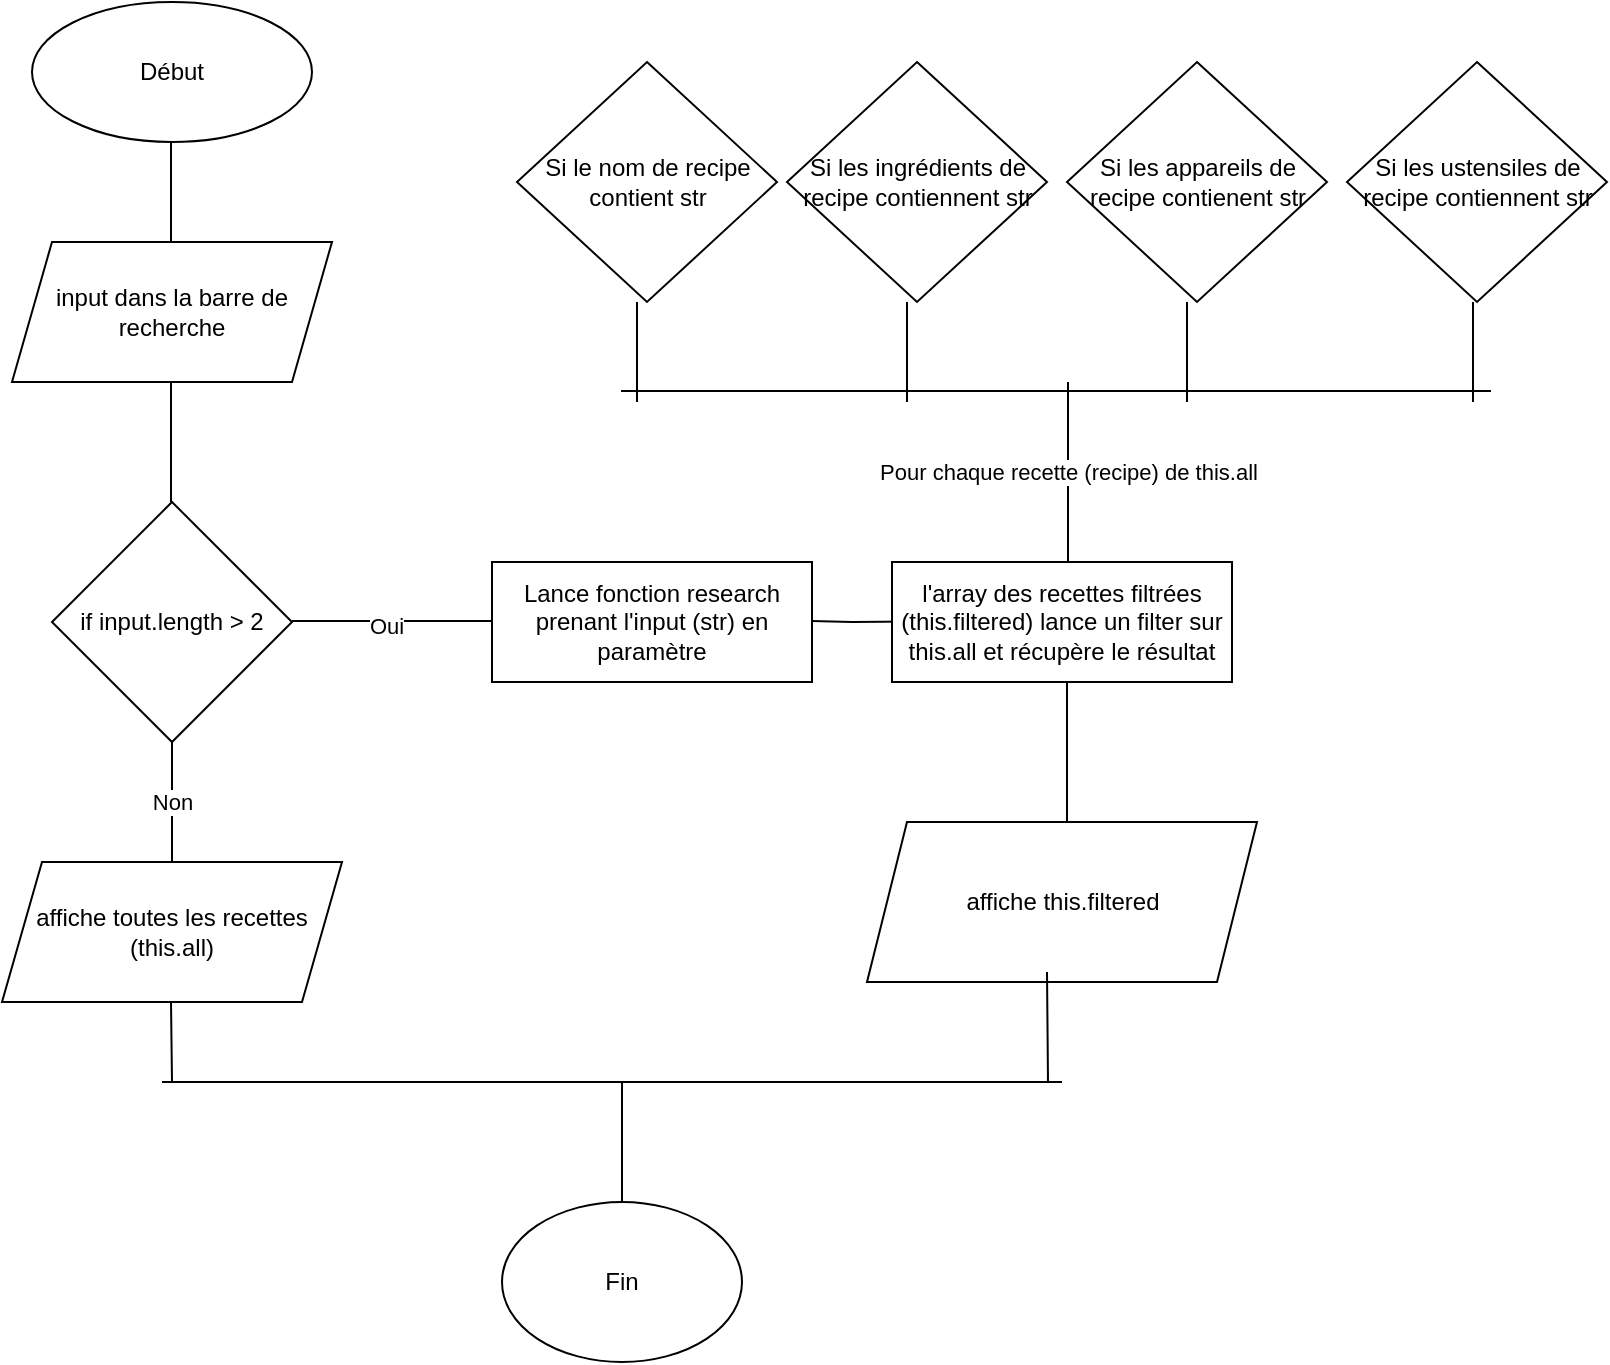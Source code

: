<mxfile version="16.4.7" type="github">
  <diagram id="WzhhUZ2ldLd0t3_lIDOG" name="Page-1">
    <mxGraphModel dx="1186" dy="645" grid="1" gridSize="10" guides="1" tooltips="1" connect="1" arrows="1" fold="1" page="1" pageScale="1" pageWidth="827" pageHeight="1169" math="0" shadow="0">
      <root>
        <mxCell id="0" />
        <mxCell id="1" parent="0" />
        <mxCell id="9q4uTbkTHFQQ69QGdo6K-1" value="Début" style="ellipse;whiteSpace=wrap;html=1;" vertex="1" parent="1">
          <mxGeometry x="25" y="80" width="140" height="70" as="geometry" />
        </mxCell>
        <mxCell id="9q4uTbkTHFQQ69QGdo6K-2" value="" style="endArrow=none;html=1;rounded=0;" edge="1" parent="1">
          <mxGeometry width="50" height="50" relative="1" as="geometry">
            <mxPoint x="94.5" y="200" as="sourcePoint" />
            <mxPoint x="94.5" y="150" as="targetPoint" />
          </mxGeometry>
        </mxCell>
        <mxCell id="9q4uTbkTHFQQ69QGdo6K-3" value="input dans la barre de recherche" style="shape=parallelogram;perimeter=parallelogramPerimeter;whiteSpace=wrap;html=1;fixedSize=1;" vertex="1" parent="1">
          <mxGeometry x="15" y="200" width="160" height="70" as="geometry" />
        </mxCell>
        <mxCell id="9q4uTbkTHFQQ69QGdo6K-4" value="" style="endArrow=none;html=1;rounded=0;" edge="1" parent="1">
          <mxGeometry width="50" height="50" relative="1" as="geometry">
            <mxPoint x="94.5" y="330" as="sourcePoint" />
            <mxPoint x="94.5" y="270" as="targetPoint" />
          </mxGeometry>
        </mxCell>
        <mxCell id="9q4uTbkTHFQQ69QGdo6K-5" value="if input.length &amp;gt; 2" style="rhombus;whiteSpace=wrap;html=1;" vertex="1" parent="1">
          <mxGeometry x="35" y="330" width="120" height="120" as="geometry" />
        </mxCell>
        <mxCell id="9q4uTbkTHFQQ69QGdo6K-6" value="Non" style="endArrow=none;html=1;rounded=0;" edge="1" parent="1">
          <mxGeometry width="50" height="50" relative="1" as="geometry">
            <mxPoint x="95" y="510" as="sourcePoint" />
            <mxPoint x="95" y="450" as="targetPoint" />
          </mxGeometry>
        </mxCell>
        <mxCell id="9q4uTbkTHFQQ69QGdo6K-7" value="affiche toutes les recettes (this.all)" style="shape=parallelogram;perimeter=parallelogramPerimeter;whiteSpace=wrap;html=1;fixedSize=1;" vertex="1" parent="1">
          <mxGeometry x="10" y="510" width="170" height="70" as="geometry" />
        </mxCell>
        <mxCell id="9q4uTbkTHFQQ69QGdo6K-8" value="" style="endArrow=none;html=1;rounded=0;" edge="1" parent="1">
          <mxGeometry width="50" height="50" relative="1" as="geometry">
            <mxPoint x="155" y="389.5" as="sourcePoint" />
            <mxPoint x="255" y="389.5" as="targetPoint" />
          </mxGeometry>
        </mxCell>
        <mxCell id="9q4uTbkTHFQQ69QGdo6K-9" value="Oui" style="edgeLabel;html=1;align=center;verticalAlign=middle;resizable=0;points=[];" vertex="1" connectable="0" parent="9q4uTbkTHFQQ69QGdo6K-8">
          <mxGeometry x="-0.06" y="-1" relative="1" as="geometry">
            <mxPoint y="1" as="offset" />
          </mxGeometry>
        </mxCell>
        <mxCell id="9q4uTbkTHFQQ69QGdo6K-10" value="Lance fonction research prenant l&#39;input (str) en paramètre" style="rounded=0;whiteSpace=wrap;html=1;" vertex="1" parent="1">
          <mxGeometry x="255" y="360" width="160" height="60" as="geometry" />
        </mxCell>
        <mxCell id="9q4uTbkTHFQQ69QGdo6K-11" value="" style="endArrow=none;html=1;rounded=0;" edge="1" parent="1">
          <mxGeometry width="50" height="50" relative="1" as="geometry">
            <mxPoint x="415" y="389.5" as="sourcePoint" />
            <mxPoint x="495" y="389.5" as="targetPoint" />
            <Array as="points">
              <mxPoint x="435" y="390" />
            </Array>
          </mxGeometry>
        </mxCell>
        <mxCell id="9q4uTbkTHFQQ69QGdo6K-12" value="l&#39;array des recettes filtrées (this.filtered) lance un filter sur this.all et récupère le résultat" style="rounded=0;whiteSpace=wrap;html=1;" vertex="1" parent="1">
          <mxGeometry x="455" y="360" width="170" height="60" as="geometry" />
        </mxCell>
        <mxCell id="9q4uTbkTHFQQ69QGdo6K-24" value="" style="endArrow=none;html=1;rounded=0;" edge="1" parent="1">
          <mxGeometry width="50" height="50" relative="1" as="geometry">
            <mxPoint x="319.5" y="274.5" as="sourcePoint" />
            <mxPoint x="754.5" y="274.5" as="targetPoint" />
          </mxGeometry>
        </mxCell>
        <mxCell id="9q4uTbkTHFQQ69QGdo6K-25" value="" style="endArrow=none;html=1;rounded=0;" edge="1" parent="1">
          <mxGeometry width="50" height="50" relative="1" as="geometry">
            <mxPoint x="327.5" y="280" as="sourcePoint" />
            <mxPoint x="327.5" y="230" as="targetPoint" />
          </mxGeometry>
        </mxCell>
        <mxCell id="9q4uTbkTHFQQ69QGdo6K-26" value="Si le nom de recipe contient str" style="rhombus;whiteSpace=wrap;html=1;" vertex="1" parent="1">
          <mxGeometry x="267.5" y="110" width="130" height="120" as="geometry" />
        </mxCell>
        <mxCell id="9q4uTbkTHFQQ69QGdo6K-27" value="" style="endArrow=none;html=1;rounded=0;" edge="1" parent="1">
          <mxGeometry width="50" height="50" relative="1" as="geometry">
            <mxPoint x="462.5" y="280" as="sourcePoint" />
            <mxPoint x="462.5" y="230" as="targetPoint" />
          </mxGeometry>
        </mxCell>
        <mxCell id="9q4uTbkTHFQQ69QGdo6K-28" value="Si les ingrédients de recipe contiennent str" style="rhombus;whiteSpace=wrap;html=1;" vertex="1" parent="1">
          <mxGeometry x="402.5" y="110" width="130" height="120" as="geometry" />
        </mxCell>
        <mxCell id="9q4uTbkTHFQQ69QGdo6K-29" value="" style="endArrow=none;html=1;rounded=0;" edge="1" parent="1">
          <mxGeometry width="50" height="50" relative="1" as="geometry">
            <mxPoint x="602.5" y="280" as="sourcePoint" />
            <mxPoint x="602.5" y="230" as="targetPoint" />
          </mxGeometry>
        </mxCell>
        <mxCell id="9q4uTbkTHFQQ69QGdo6K-30" value="Si les appareils de recipe contienent str" style="rhombus;whiteSpace=wrap;html=1;" vertex="1" parent="1">
          <mxGeometry x="542.5" y="110" width="130" height="120" as="geometry" />
        </mxCell>
        <mxCell id="9q4uTbkTHFQQ69QGdo6K-31" value="" style="endArrow=none;html=1;rounded=0;" edge="1" parent="1">
          <mxGeometry width="50" height="50" relative="1" as="geometry">
            <mxPoint x="745.5" y="280" as="sourcePoint" />
            <mxPoint x="745.5" y="230" as="targetPoint" />
          </mxGeometry>
        </mxCell>
        <mxCell id="9q4uTbkTHFQQ69QGdo6K-32" value="Si les ustensiles de recipe contiennent str" style="rhombus;whiteSpace=wrap;html=1;" vertex="1" parent="1">
          <mxGeometry x="682.5" y="110" width="130" height="120" as="geometry" />
        </mxCell>
        <mxCell id="9q4uTbkTHFQQ69QGdo6K-33" value="Pour chaque recette (recipe) de this.all" style="endArrow=none;html=1;rounded=0;" edge="1" parent="1">
          <mxGeometry width="50" height="50" relative="1" as="geometry">
            <mxPoint x="543" y="360" as="sourcePoint" />
            <mxPoint x="543" y="270" as="targetPoint" />
          </mxGeometry>
        </mxCell>
        <mxCell id="9q4uTbkTHFQQ69QGdo6K-34" value="" style="endArrow=none;html=1;rounded=0;" edge="1" parent="1">
          <mxGeometry width="50" height="50" relative="1" as="geometry">
            <mxPoint x="542.5" y="490" as="sourcePoint" />
            <mxPoint x="542.5" y="420" as="targetPoint" />
          </mxGeometry>
        </mxCell>
        <mxCell id="9q4uTbkTHFQQ69QGdo6K-35" value="affiche this.filtered" style="shape=parallelogram;perimeter=parallelogramPerimeter;whiteSpace=wrap;html=1;fixedSize=1;" vertex="1" parent="1">
          <mxGeometry x="442.5" y="490" width="195" height="80" as="geometry" />
        </mxCell>
        <mxCell id="9q4uTbkTHFQQ69QGdo6K-36" value="" style="endArrow=none;html=1;rounded=0;" edge="1" parent="1">
          <mxGeometry width="50" height="50" relative="1" as="geometry">
            <mxPoint x="540" y="620" as="sourcePoint" />
            <mxPoint x="90" y="620" as="targetPoint" />
          </mxGeometry>
        </mxCell>
        <mxCell id="9q4uTbkTHFQQ69QGdo6K-37" value="" style="endArrow=none;html=1;rounded=0;" edge="1" parent="1">
          <mxGeometry width="50" height="50" relative="1" as="geometry">
            <mxPoint x="533" y="620" as="sourcePoint" />
            <mxPoint x="532.5" y="565" as="targetPoint" />
          </mxGeometry>
        </mxCell>
        <mxCell id="9q4uTbkTHFQQ69QGdo6K-38" value="" style="endArrow=none;html=1;rounded=0;" edge="1" parent="1">
          <mxGeometry width="50" height="50" relative="1" as="geometry">
            <mxPoint x="95" y="620" as="sourcePoint" />
            <mxPoint x="94.5" y="580" as="targetPoint" />
          </mxGeometry>
        </mxCell>
        <mxCell id="9q4uTbkTHFQQ69QGdo6K-39" value="" style="endArrow=none;html=1;rounded=0;" edge="1" parent="1">
          <mxGeometry width="50" height="50" relative="1" as="geometry">
            <mxPoint x="320" y="680" as="sourcePoint" />
            <mxPoint x="320" y="620" as="targetPoint" />
          </mxGeometry>
        </mxCell>
        <mxCell id="9q4uTbkTHFQQ69QGdo6K-40" value="Fin" style="ellipse;whiteSpace=wrap;html=1;" vertex="1" parent="1">
          <mxGeometry x="260" y="680" width="120" height="80" as="geometry" />
        </mxCell>
      </root>
    </mxGraphModel>
  </diagram>
</mxfile>
